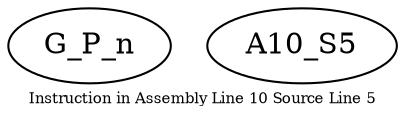 digraph{
	node [ ]
	edge [ ]
	G_P_n [ ]
	A10_S5 [ ]
	label = "Instruction in Assembly Line 10 Source Line 5"
	fontsize = "7"
}